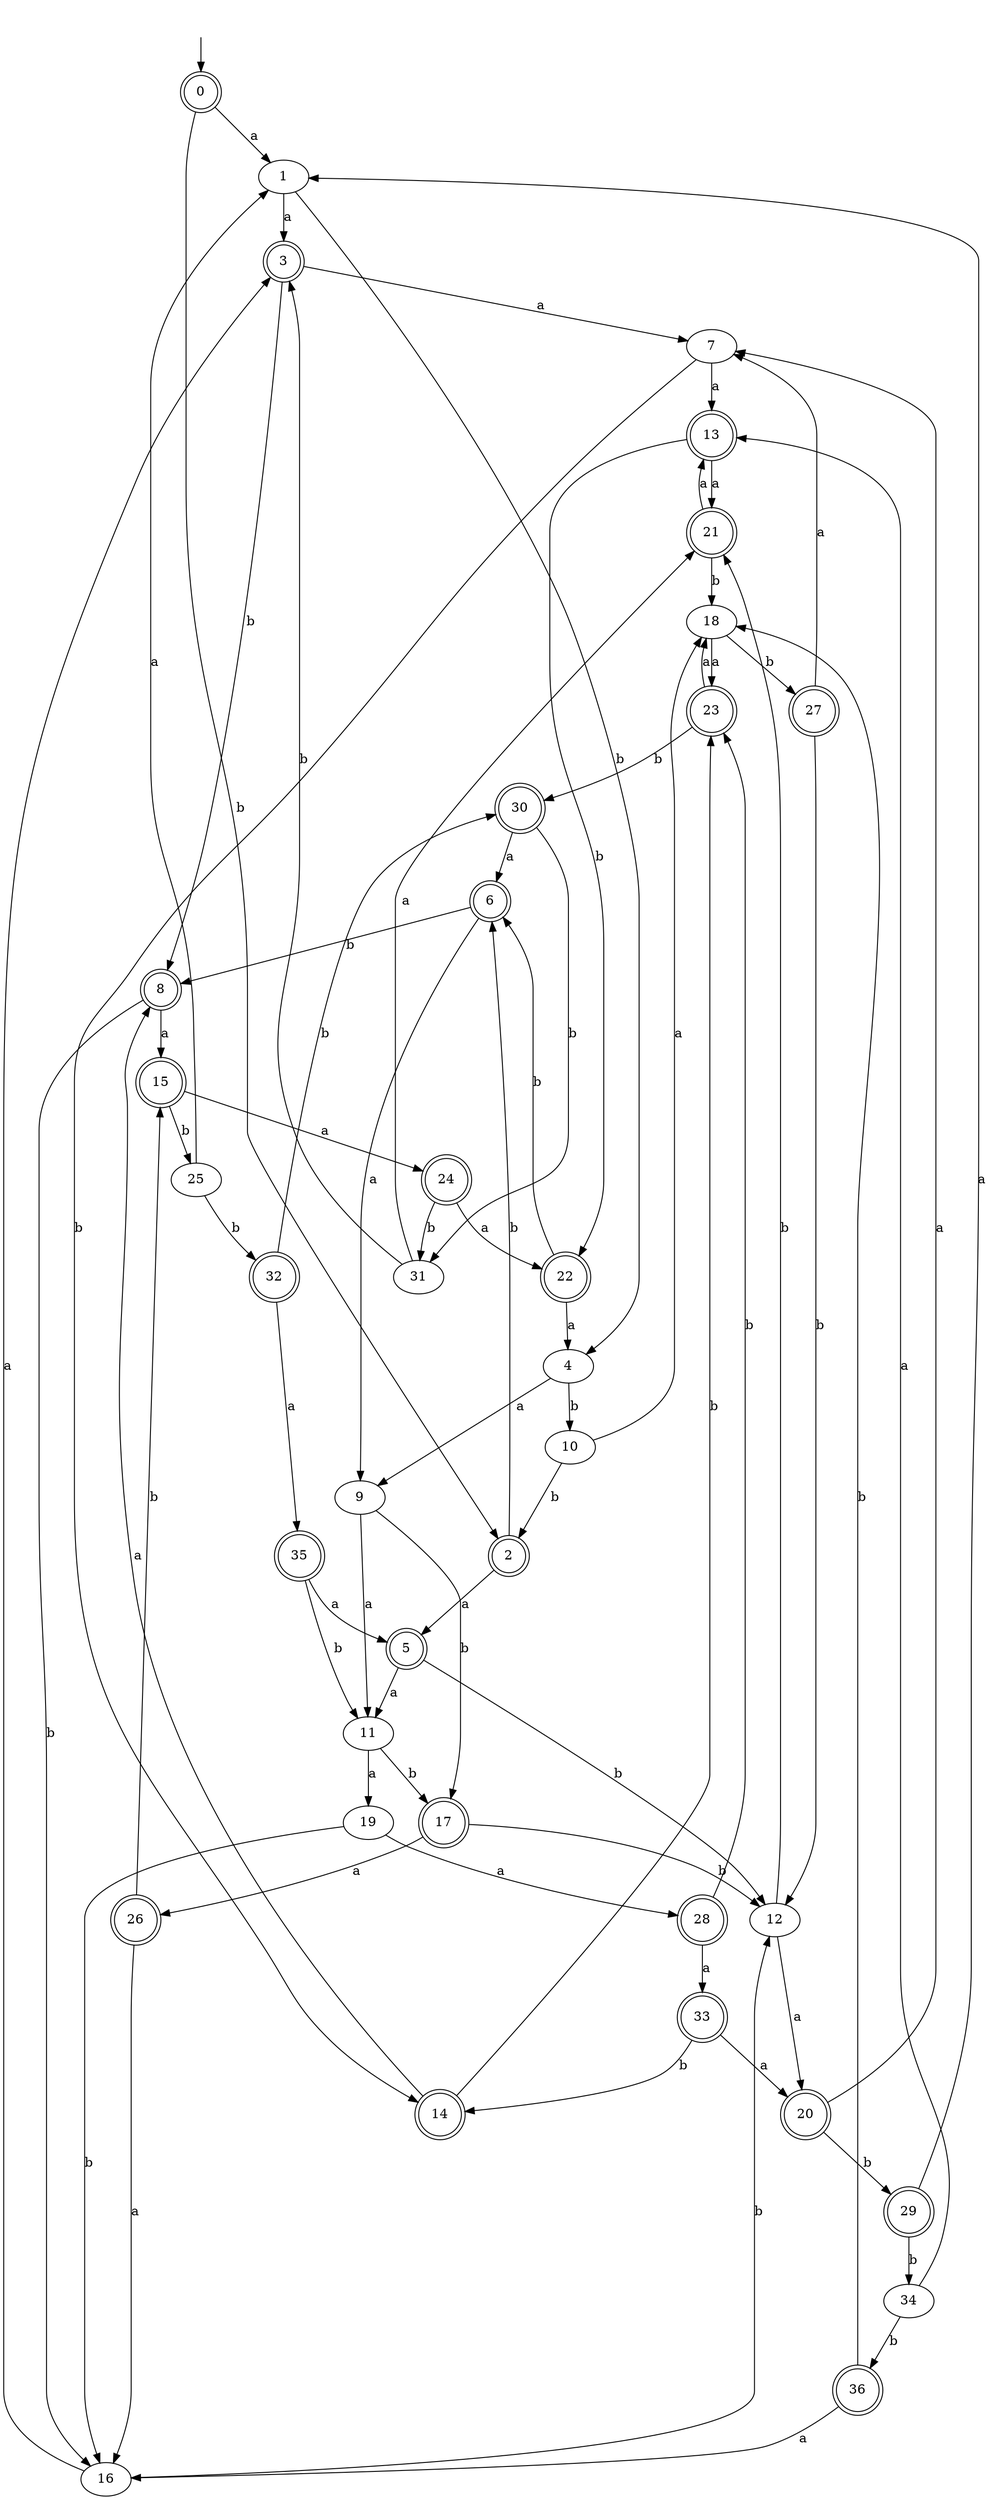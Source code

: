 digraph RandomDFA {
  __start0 [label="", shape=none];
  __start0 -> 0 [label=""];
  0 [shape=circle] [shape=doublecircle]
  0 -> 1 [label="a"]
  0 -> 2 [label="b"]
  1
  1 -> 3 [label="a"]
  1 -> 4 [label="b"]
  2 [shape=doublecircle]
  2 -> 5 [label="a"]
  2 -> 6 [label="b"]
  3 [shape=doublecircle]
  3 -> 7 [label="a"]
  3 -> 8 [label="b"]
  4
  4 -> 9 [label="a"]
  4 -> 10 [label="b"]
  5 [shape=doublecircle]
  5 -> 11 [label="a"]
  5 -> 12 [label="b"]
  6 [shape=doublecircle]
  6 -> 9 [label="a"]
  6 -> 8 [label="b"]
  7
  7 -> 13 [label="a"]
  7 -> 14 [label="b"]
  8 [shape=doublecircle]
  8 -> 15 [label="a"]
  8 -> 16 [label="b"]
  9
  9 -> 11 [label="a"]
  9 -> 17 [label="b"]
  10
  10 -> 18 [label="a"]
  10 -> 2 [label="b"]
  11
  11 -> 19 [label="a"]
  11 -> 17 [label="b"]
  12
  12 -> 20 [label="a"]
  12 -> 21 [label="b"]
  13 [shape=doublecircle]
  13 -> 21 [label="a"]
  13 -> 22 [label="b"]
  14 [shape=doublecircle]
  14 -> 8 [label="a"]
  14 -> 23 [label="b"]
  15 [shape=doublecircle]
  15 -> 24 [label="a"]
  15 -> 25 [label="b"]
  16
  16 -> 3 [label="a"]
  16 -> 12 [label="b"]
  17 [shape=doublecircle]
  17 -> 26 [label="a"]
  17 -> 12 [label="b"]
  18
  18 -> 23 [label="a"]
  18 -> 27 [label="b"]
  19
  19 -> 28 [label="a"]
  19 -> 16 [label="b"]
  20 [shape=doublecircle]
  20 -> 7 [label="a"]
  20 -> 29 [label="b"]
  21 [shape=doublecircle]
  21 -> 13 [label="a"]
  21 -> 18 [label="b"]
  22 [shape=doublecircle]
  22 -> 4 [label="a"]
  22 -> 6 [label="b"]
  23 [shape=doublecircle]
  23 -> 18 [label="a"]
  23 -> 30 [label="b"]
  24 [shape=doublecircle]
  24 -> 22 [label="a"]
  24 -> 31 [label="b"]
  25
  25 -> 1 [label="a"]
  25 -> 32 [label="b"]
  26 [shape=doublecircle]
  26 -> 16 [label="a"]
  26 -> 15 [label="b"]
  27 [shape=doublecircle]
  27 -> 7 [label="a"]
  27 -> 12 [label="b"]
  28 [shape=doublecircle]
  28 -> 33 [label="a"]
  28 -> 23 [label="b"]
  29 [shape=doublecircle]
  29 -> 1 [label="a"]
  29 -> 34 [label="b"]
  30 [shape=doublecircle]
  30 -> 6 [label="a"]
  30 -> 31 [label="b"]
  31
  31 -> 21 [label="a"]
  31 -> 3 [label="b"]
  32 [shape=doublecircle]
  32 -> 35 [label="a"]
  32 -> 30 [label="b"]
  33 [shape=doublecircle]
  33 -> 20 [label="a"]
  33 -> 14 [label="b"]
  34
  34 -> 13 [label="a"]
  34 -> 36 [label="b"]
  35 [shape=doublecircle]
  35 -> 5 [label="a"]
  35 -> 11 [label="b"]
  36 [shape=doublecircle]
  36 -> 16 [label="a"]
  36 -> 18 [label="b"]
}
